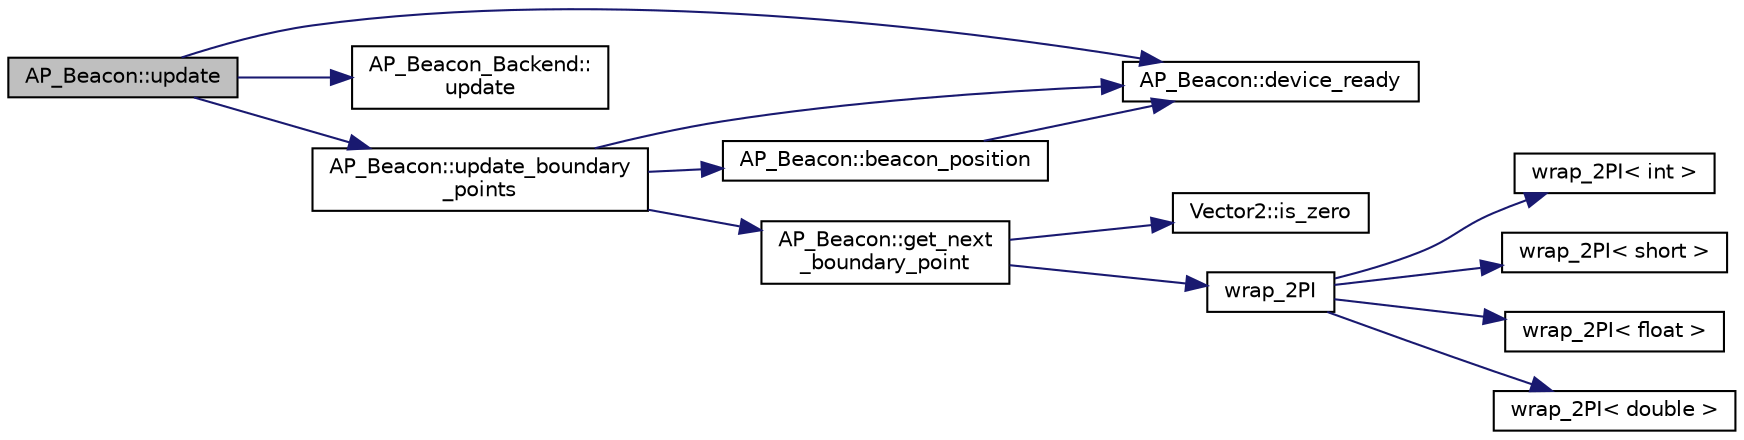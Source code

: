 digraph "AP_Beacon::update"
{
 // INTERACTIVE_SVG=YES
  edge [fontname="Helvetica",fontsize="10",labelfontname="Helvetica",labelfontsize="10"];
  node [fontname="Helvetica",fontsize="10",shape=record];
  rankdir="LR";
  Node1 [label="AP_Beacon::update",height=0.2,width=0.4,color="black", fillcolor="grey75", style="filled", fontcolor="black"];
  Node1 -> Node2 [color="midnightblue",fontsize="10",style="solid",fontname="Helvetica"];
  Node2 [label="AP_Beacon::device_ready",height=0.2,width=0.4,color="black", fillcolor="white", style="filled",URL="$classAP__Beacon.html#a78c5501000d02e25916d46cbdd5c2318"];
  Node1 -> Node3 [color="midnightblue",fontsize="10",style="solid",fontname="Helvetica"];
  Node3 [label="AP_Beacon_Backend::\lupdate",height=0.2,width=0.4,color="black", fillcolor="white", style="filled",URL="$classAP__Beacon__Backend.html#acc04dbb73a72178482f2b9744e6667cc"];
  Node1 -> Node4 [color="midnightblue",fontsize="10",style="solid",fontname="Helvetica"];
  Node4 [label="AP_Beacon::update_boundary\l_points",height=0.2,width=0.4,color="black", fillcolor="white", style="filled",URL="$classAP__Beacon.html#ac19e4279eb5abd03b6015866e126531d"];
  Node4 -> Node2 [color="midnightblue",fontsize="10",style="solid",fontname="Helvetica"];
  Node4 -> Node5 [color="midnightblue",fontsize="10",style="solid",fontname="Helvetica"];
  Node5 [label="AP_Beacon::beacon_position",height=0.2,width=0.4,color="black", fillcolor="white", style="filled",URL="$classAP__Beacon.html#a78e0a0e5f279a9bf7083994ea4ba9894"];
  Node5 -> Node2 [color="midnightblue",fontsize="10",style="solid",fontname="Helvetica"];
  Node4 -> Node6 [color="midnightblue",fontsize="10",style="solid",fontname="Helvetica"];
  Node6 [label="AP_Beacon::get_next\l_boundary_point",height=0.2,width=0.4,color="black", fillcolor="white", style="filled",URL="$classAP__Beacon.html#ace664c377937647a4d096349d84e13bc"];
  Node6 -> Node7 [color="midnightblue",fontsize="10",style="solid",fontname="Helvetica"];
  Node7 [label="Vector2::is_zero",height=0.2,width=0.4,color="black", fillcolor="white", style="filled",URL="$structVector2.html#a7027a23fe57300a1142fdb9e28d6e3da"];
  Node6 -> Node8 [color="midnightblue",fontsize="10",style="solid",fontname="Helvetica"];
  Node8 [label="wrap_2PI",height=0.2,width=0.4,color="black", fillcolor="white", style="filled",URL="$AP__Math_8cpp.html#aa66b7eae8d7e99247c6a2b3d2b5c7b8d"];
  Node8 -> Node9 [color="midnightblue",fontsize="10",style="solid",fontname="Helvetica"];
  Node9 [label="wrap_2PI\< int \>",height=0.2,width=0.4,color="black", fillcolor="white", style="filled",URL="$AP__Math_8cpp.html#a50a4ded454375642e1944882b01a1ae5"];
  Node8 -> Node10 [color="midnightblue",fontsize="10",style="solid",fontname="Helvetica"];
  Node10 [label="wrap_2PI\< short \>",height=0.2,width=0.4,color="black", fillcolor="white", style="filled",URL="$AP__Math_8cpp.html#aaf8ce7d4f9e3837bdbd5aac6545b4000"];
  Node8 -> Node11 [color="midnightblue",fontsize="10",style="solid",fontname="Helvetica"];
  Node11 [label="wrap_2PI\< float \>",height=0.2,width=0.4,color="black", fillcolor="white", style="filled",URL="$AP__Math_8cpp.html#a7182302503c136742396e3057b680dc7"];
  Node8 -> Node12 [color="midnightblue",fontsize="10",style="solid",fontname="Helvetica"];
  Node12 [label="wrap_2PI\< double \>",height=0.2,width=0.4,color="black", fillcolor="white", style="filled",URL="$AP__Math_8cpp.html#a0b4be48e39c65e97084146b9f1d22c00"];
}
